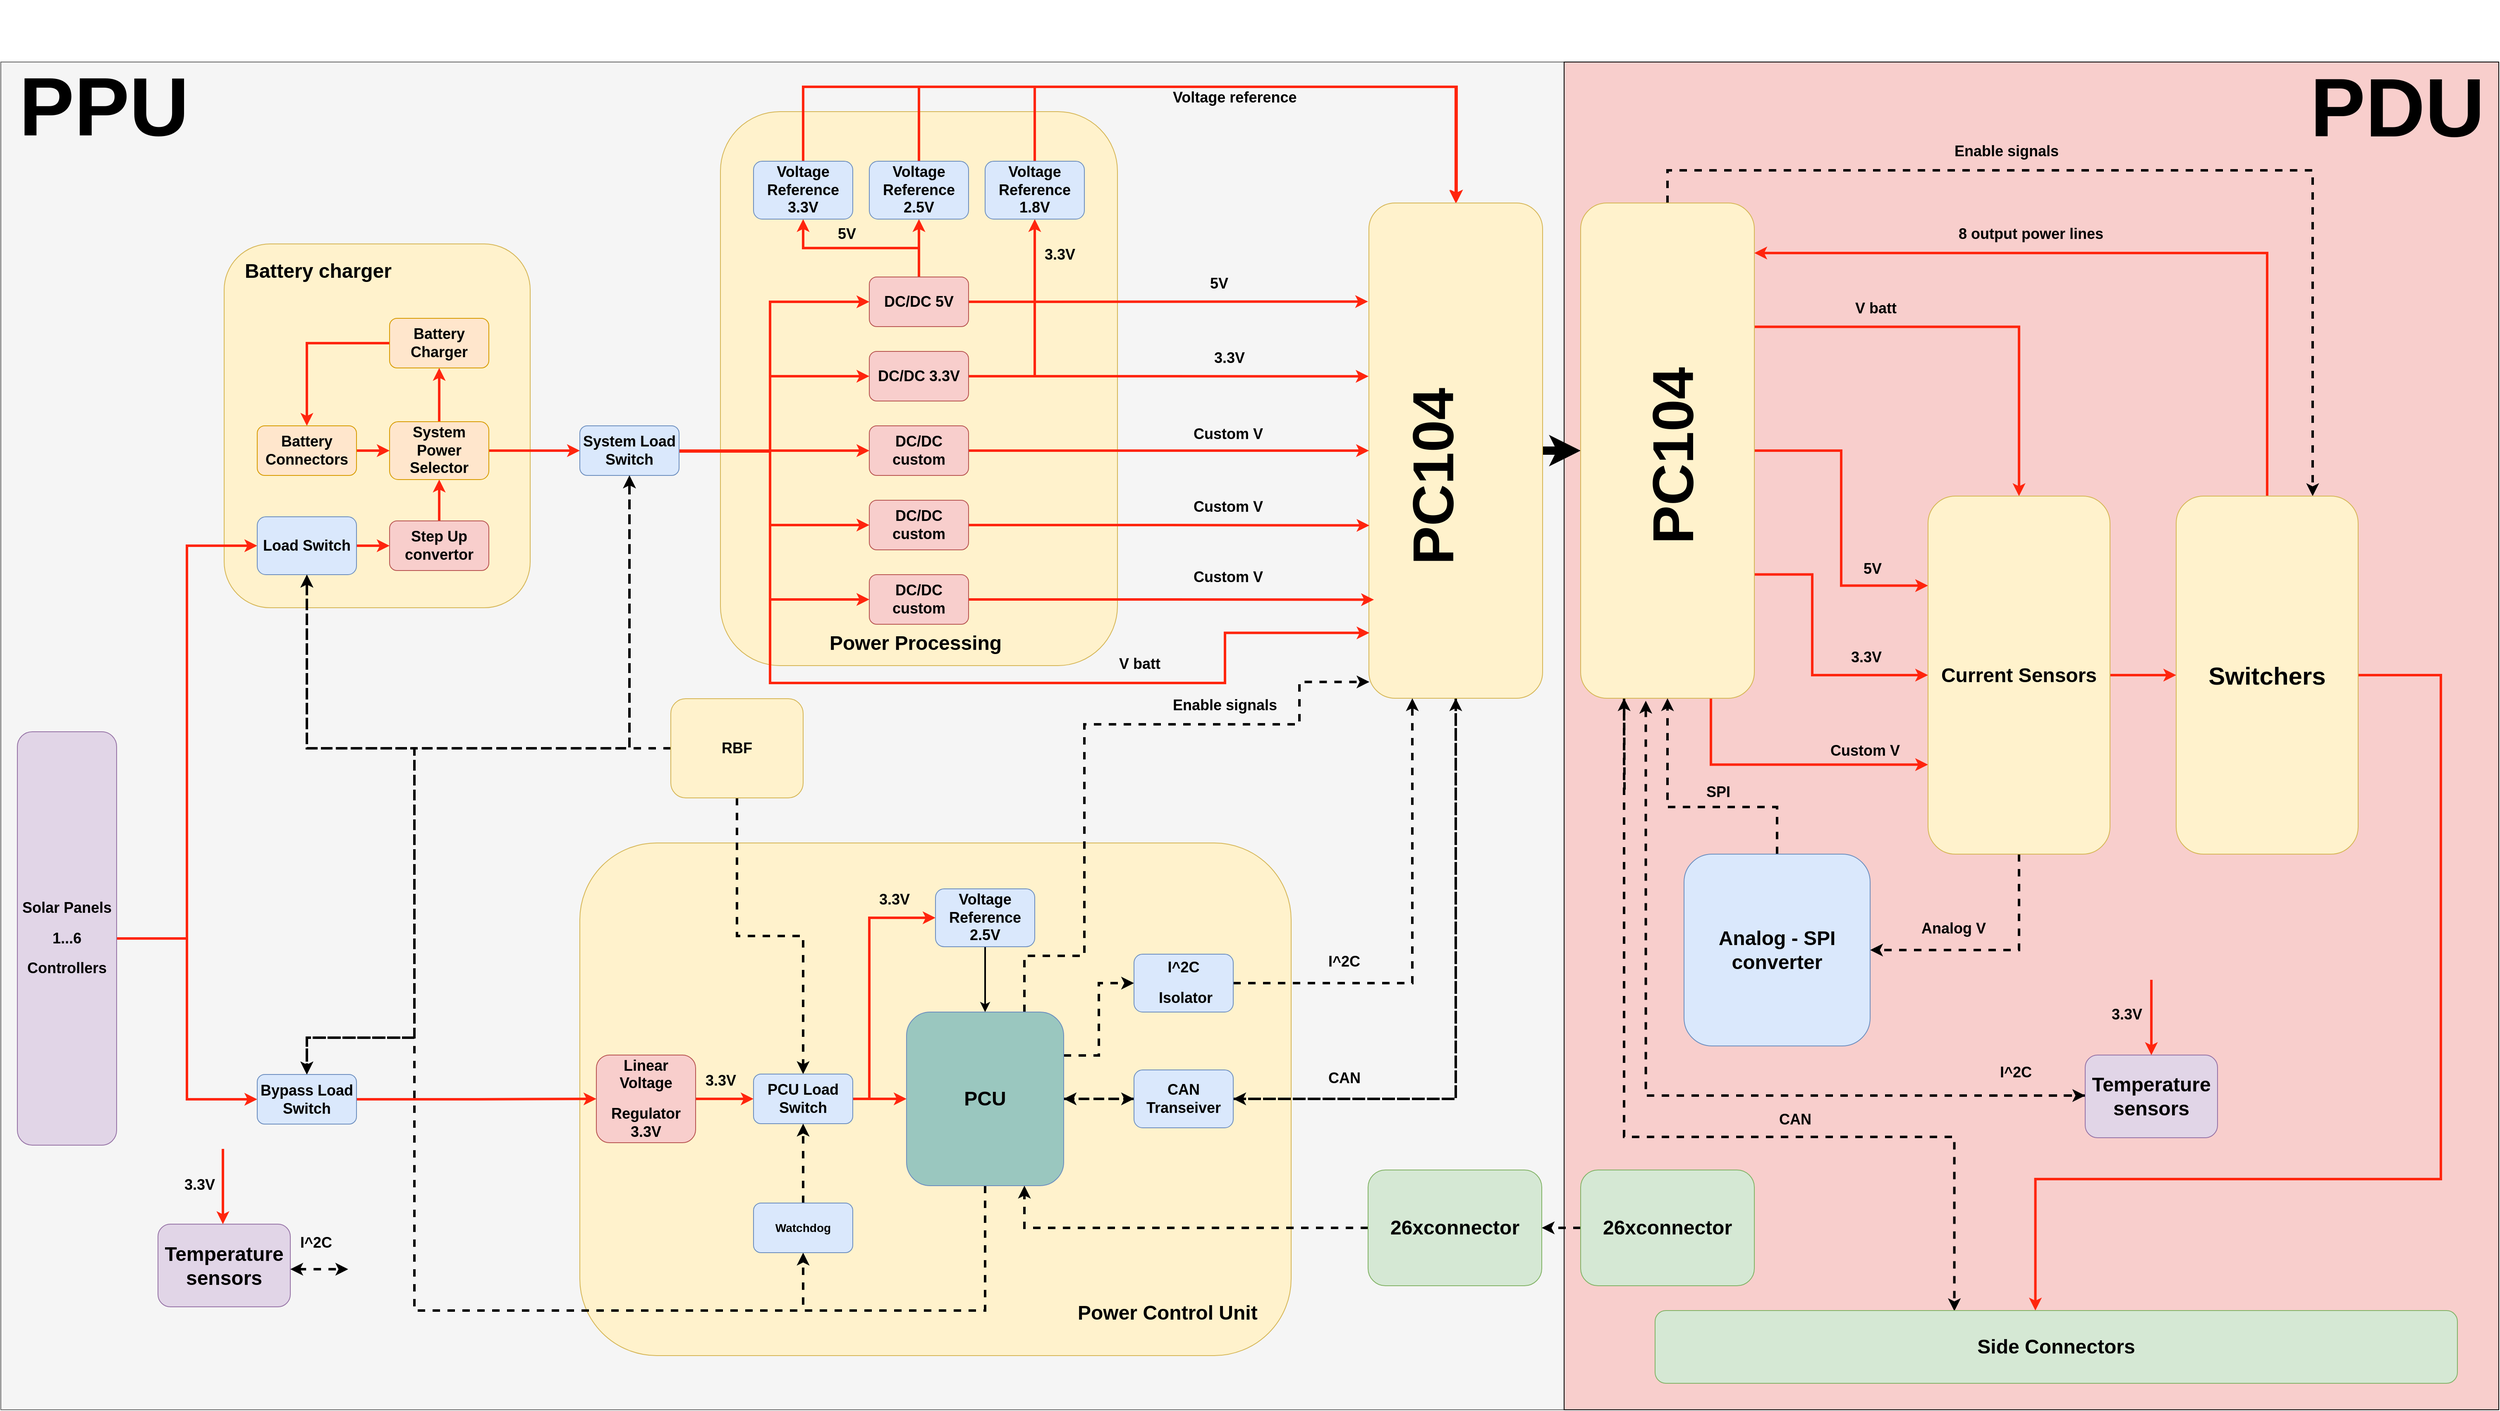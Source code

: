 <mxfile version="12.2.7" type="device" pages="1"><diagram id="giHXohWAdLUm914pXSXl" name="Page-1"><mxGraphModel dx="2622" dy="2706" grid="1" gridSize="10" guides="1" tooltips="1" connect="1" arrows="1" fold="1" page="1" pageScale="1" pageWidth="827" pageHeight="1169" math="0" shadow="0"><root><mxCell id="0"/><mxCell id="1" parent="0"/><mxCell id="_Jm-PfkKNoFrXeirZQfz-75" value="" style="rounded=0;whiteSpace=wrap;html=1;fillColor=#f5f5f5;strokeColor=#666666;fontColor=#333333;" vertex="1" parent="1"><mxGeometry y="-670" width="1890" height="1630" as="geometry"/></mxCell><mxCell id="_Jm-PfkKNoFrXeirZQfz-40" value="" style="rounded=1;whiteSpace=wrap;html=1;fillColor=#fff2cc;strokeColor=#d6b656;" vertex="1" parent="1"><mxGeometry x="700" y="274.5" width="860" height="620" as="geometry"/></mxCell><mxCell id="_Jm-PfkKNoFrXeirZQfz-77" value="" style="rounded=0;whiteSpace=wrap;html=1;fillColor=#F8CECC;" vertex="1" parent="1"><mxGeometry x="1890" y="-670" width="1130" height="1630" as="geometry"/></mxCell><mxCell id="_Jm-PfkKNoFrXeirZQfz-101" style="edgeStyle=orthogonalEdgeStyle;rounded=0;orthogonalLoop=1;jettySize=auto;html=1;exitX=1;exitY=0.5;exitDx=0;exitDy=0;entryX=0;entryY=0.5;entryDx=0;entryDy=0;strokeColor=#000000;strokeWidth=10;" edge="1" parent="1" source="_Jm-PfkKNoFrXeirZQfz-73" target="_Jm-PfkKNoFrXeirZQfz-82"><mxGeometry relative="1" as="geometry"/></mxCell><mxCell id="_Jm-PfkKNoFrXeirZQfz-163" style="edgeStyle=orthogonalEdgeStyle;rounded=0;orthogonalLoop=1;jettySize=auto;html=1;exitX=0.5;exitY=1;exitDx=0;exitDy=0;entryX=1;entryY=0.5;entryDx=0;entryDy=0;dashed=1;strokeColor=#000000;strokeWidth=3;" edge="1" parent="1" source="_Jm-PfkKNoFrXeirZQfz-73" target="_Jm-PfkKNoFrXeirZQfz-68"><mxGeometry relative="1" as="geometry"/></mxCell><mxCell id="_Jm-PfkKNoFrXeirZQfz-73" value="" style="rounded=1;whiteSpace=wrap;html=1;fillColor=#fff2cc;strokeColor=#d6b656;" vertex="1" parent="1"><mxGeometry x="1654" y="-499.5" width="210" height="599" as="geometry"/></mxCell><mxCell id="_Jm-PfkKNoFrXeirZQfz-18" value="" style="rounded=1;whiteSpace=wrap;html=1;fillColor=#fff2cc;strokeColor=#d6b656;" vertex="1" parent="1"><mxGeometry x="870" y="-610" width="480" height="670" as="geometry"/></mxCell><mxCell id="_Jm-PfkKNoFrXeirZQfz-2" value="" style="rounded=1;whiteSpace=wrap;html=1;fillColor=#fff2cc;strokeColor=#d6b656;" vertex="1" parent="1"><mxGeometry x="270" y="-450" width="370" height="440" as="geometry"/></mxCell><mxCell id="_Jm-PfkKNoFrXeirZQfz-14" style="edgeStyle=orthogonalEdgeStyle;rounded=0;orthogonalLoop=1;jettySize=auto;html=1;exitX=1;exitY=0.5;exitDx=0;exitDy=0;entryX=0;entryY=0.5;entryDx=0;entryDy=0;strokeColor=#FF250D;strokeWidth=3;" edge="1" parent="1" source="_Jm-PfkKNoFrXeirZQfz-1" target="_Jm-PfkKNoFrXeirZQfz-3"><mxGeometry relative="1" as="geometry"/></mxCell><mxCell id="_Jm-PfkKNoFrXeirZQfz-46" style="edgeStyle=orthogonalEdgeStyle;rounded=0;orthogonalLoop=1;jettySize=auto;html=1;exitX=1;exitY=0.5;exitDx=0;exitDy=0;entryX=0;entryY=0.5;entryDx=0;entryDy=0;strokeColor=#FF250D;strokeWidth=3;" edge="1" parent="1" source="_Jm-PfkKNoFrXeirZQfz-1" target="_Jm-PfkKNoFrXeirZQfz-45"><mxGeometry relative="1" as="geometry"/></mxCell><mxCell id="_Jm-PfkKNoFrXeirZQfz-1" value="&lt;div&gt;&lt;h2&gt;Solar Panels&lt;/h2&gt;&lt;/div&gt;&lt;div&gt;&lt;h2&gt;1...6&lt;/h2&gt;&lt;/div&gt;&lt;div&gt;&lt;h2&gt;Controllers&lt;/h2&gt;&lt;/div&gt;" style="rounded=1;whiteSpace=wrap;html=1;fillColor=#e1d5e7;strokeColor=#9673a6;" vertex="1" parent="1"><mxGeometry x="20" y="140" width="120" height="500" as="geometry"/></mxCell><mxCell id="_Jm-PfkKNoFrXeirZQfz-6" style="edgeStyle=orthogonalEdgeStyle;rounded=0;orthogonalLoop=1;jettySize=auto;html=1;exitX=1;exitY=0.5;exitDx=0;exitDy=0;entryX=0;entryY=0.5;entryDx=0;entryDy=0;strokeColor=#FF250D;strokeWidth=3;" edge="1" parent="1" source="_Jm-PfkKNoFrXeirZQfz-3" target="_Jm-PfkKNoFrXeirZQfz-4"><mxGeometry relative="1" as="geometry"/></mxCell><mxCell id="_Jm-PfkKNoFrXeirZQfz-3" value="&lt;h2&gt;Load Switch&lt;/h2&gt;" style="rounded=1;whiteSpace=wrap;html=1;fillColor=#dae8fc;strokeColor=#6c8ebf;" vertex="1" parent="1"><mxGeometry x="310" y="-120" width="120" height="70" as="geometry"/></mxCell><mxCell id="_Jm-PfkKNoFrXeirZQfz-7" style="edgeStyle=orthogonalEdgeStyle;rounded=0;orthogonalLoop=1;jettySize=auto;html=1;exitX=0.5;exitY=0;exitDx=0;exitDy=0;strokeWidth=3;strokeColor=#FF250D;" edge="1" parent="1" source="_Jm-PfkKNoFrXeirZQfz-4" target="_Jm-PfkKNoFrXeirZQfz-5"><mxGeometry relative="1" as="geometry"/></mxCell><mxCell id="_Jm-PfkKNoFrXeirZQfz-4" value="&lt;h2&gt;Step Up convertor&lt;/h2&gt;" style="rounded=1;whiteSpace=wrap;html=1;fillColor=#f8cecc;strokeColor=#b85450;" vertex="1" parent="1"><mxGeometry x="470" y="-115" width="120" height="60" as="geometry"/></mxCell><mxCell id="_Jm-PfkKNoFrXeirZQfz-11" style="edgeStyle=orthogonalEdgeStyle;rounded=0;orthogonalLoop=1;jettySize=auto;html=1;exitX=0.5;exitY=0;exitDx=0;exitDy=0;strokeColor=#FF250D;strokeWidth=3;" edge="1" parent="1" source="_Jm-PfkKNoFrXeirZQfz-5" target="_Jm-PfkKNoFrXeirZQfz-8"><mxGeometry relative="1" as="geometry"/></mxCell><mxCell id="_Jm-PfkKNoFrXeirZQfz-17" value="" style="edgeStyle=orthogonalEdgeStyle;rounded=0;orthogonalLoop=1;jettySize=auto;html=1;strokeColor=#FF250D;strokeWidth=3;" edge="1" parent="1" source="_Jm-PfkKNoFrXeirZQfz-5" target="_Jm-PfkKNoFrXeirZQfz-16"><mxGeometry relative="1" as="geometry"/></mxCell><mxCell id="_Jm-PfkKNoFrXeirZQfz-5" value="&lt;h2&gt;System Power Selector&lt;/h2&gt;" style="rounded=1;whiteSpace=wrap;html=1;fillColor=#ffe6cc;strokeColor=#d79b00;" vertex="1" parent="1"><mxGeometry x="470" y="-235" width="120" height="70" as="geometry"/></mxCell><mxCell id="_Jm-PfkKNoFrXeirZQfz-27" style="edgeStyle=orthogonalEdgeStyle;rounded=0;orthogonalLoop=1;jettySize=auto;html=1;exitX=1;exitY=0.5;exitDx=0;exitDy=0;entryX=0;entryY=0.5;entryDx=0;entryDy=0;strokeColor=#FF250D;strokeWidth=3;" edge="1" parent="1" source="_Jm-PfkKNoFrXeirZQfz-16" target="_Jm-PfkKNoFrXeirZQfz-19"><mxGeometry relative="1" as="geometry"><Array as="points"><mxPoint x="930" y="-200"/><mxPoint x="930" y="-380"/></Array></mxGeometry></mxCell><mxCell id="_Jm-PfkKNoFrXeirZQfz-28" style="edgeStyle=orthogonalEdgeStyle;rounded=0;orthogonalLoop=1;jettySize=auto;html=1;exitX=1;exitY=0.5;exitDx=0;exitDy=0;entryX=0;entryY=0.5;entryDx=0;entryDy=0;strokeColor=#FF250D;strokeWidth=3;" edge="1" parent="1" source="_Jm-PfkKNoFrXeirZQfz-16" target="_Jm-PfkKNoFrXeirZQfz-20"><mxGeometry relative="1" as="geometry"><Array as="points"><mxPoint x="930" y="-200"/><mxPoint x="930" y="-290"/></Array></mxGeometry></mxCell><mxCell id="_Jm-PfkKNoFrXeirZQfz-29" style="edgeStyle=orthogonalEdgeStyle;rounded=0;orthogonalLoop=1;jettySize=auto;html=1;exitX=1;exitY=0.5;exitDx=0;exitDy=0;entryX=0;entryY=0.5;entryDx=0;entryDy=0;strokeColor=#FF250D;strokeWidth=3;" edge="1" parent="1" source="_Jm-PfkKNoFrXeirZQfz-16" target="_Jm-PfkKNoFrXeirZQfz-21"><mxGeometry relative="1" as="geometry"/></mxCell><mxCell id="_Jm-PfkKNoFrXeirZQfz-30" style="edgeStyle=orthogonalEdgeStyle;rounded=0;orthogonalLoop=1;jettySize=auto;html=1;exitX=1;exitY=0.5;exitDx=0;exitDy=0;entryX=0;entryY=0.5;entryDx=0;entryDy=0;strokeColor=#FF250D;strokeWidth=3;" edge="1" parent="1" source="_Jm-PfkKNoFrXeirZQfz-16" target="_Jm-PfkKNoFrXeirZQfz-22"><mxGeometry relative="1" as="geometry"><Array as="points"><mxPoint x="930" y="-200"/><mxPoint x="930" y="-110"/></Array></mxGeometry></mxCell><mxCell id="_Jm-PfkKNoFrXeirZQfz-31" style="edgeStyle=orthogonalEdgeStyle;rounded=0;orthogonalLoop=1;jettySize=auto;html=1;exitX=1;exitY=0.5;exitDx=0;exitDy=0;entryX=0;entryY=0.5;entryDx=0;entryDy=0;strokeColor=#FF250D;strokeWidth=3;" edge="1" parent="1" source="_Jm-PfkKNoFrXeirZQfz-16" target="_Jm-PfkKNoFrXeirZQfz-23"><mxGeometry relative="1" as="geometry"><Array as="points"><mxPoint x="930" y="-200"/><mxPoint x="930" y="-20"/></Array></mxGeometry></mxCell><mxCell id="_Jm-PfkKNoFrXeirZQfz-146" style="edgeStyle=orthogonalEdgeStyle;rounded=0;orthogonalLoop=1;jettySize=auto;html=1;exitX=1;exitY=0.5;exitDx=0;exitDy=0;entryX=0.003;entryY=0.868;entryDx=0;entryDy=0;entryPerimeter=0;strokeColor=#FF250D;strokeWidth=3;" edge="1" parent="1" source="_Jm-PfkKNoFrXeirZQfz-16" target="_Jm-PfkKNoFrXeirZQfz-73"><mxGeometry relative="1" as="geometry"><Array as="points"><mxPoint x="930" y="-199"/><mxPoint x="930" y="81"/><mxPoint x="1480" y="81"/><mxPoint x="1480" y="21"/></Array></mxGeometry></mxCell><mxCell id="_Jm-PfkKNoFrXeirZQfz-16" value="&lt;h2&gt;System Load Switch&lt;/h2&gt;" style="rounded=1;whiteSpace=wrap;html=1;fillColor=#dae8fc;strokeColor=#6c8ebf;" vertex="1" parent="1"><mxGeometry x="700" y="-230" width="120" height="60" as="geometry"/></mxCell><mxCell id="_Jm-PfkKNoFrXeirZQfz-12" style="edgeStyle=orthogonalEdgeStyle;rounded=0;orthogonalLoop=1;jettySize=auto;html=1;exitX=0;exitY=0.5;exitDx=0;exitDy=0;entryX=0.5;entryY=0;entryDx=0;entryDy=0;strokeColor=#FF250D;strokeWidth=3;" edge="1" parent="1" source="_Jm-PfkKNoFrXeirZQfz-8" target="_Jm-PfkKNoFrXeirZQfz-9"><mxGeometry relative="1" as="geometry"/></mxCell><mxCell id="_Jm-PfkKNoFrXeirZQfz-8" value="&lt;h2&gt;Battery Charger&lt;/h2&gt;" style="rounded=1;whiteSpace=wrap;html=1;fillColor=#ffe6cc;strokeColor=#d79b00;" vertex="1" parent="1"><mxGeometry x="470" y="-360" width="120" height="60" as="geometry"/></mxCell><mxCell id="_Jm-PfkKNoFrXeirZQfz-10" style="edgeStyle=orthogonalEdgeStyle;rounded=0;orthogonalLoop=1;jettySize=auto;html=1;exitX=1;exitY=0.5;exitDx=0;exitDy=0;entryX=0;entryY=0.5;entryDx=0;entryDy=0;strokeColor=#FF250D;strokeWidth=3;" edge="1" parent="1" source="_Jm-PfkKNoFrXeirZQfz-9" target="_Jm-PfkKNoFrXeirZQfz-5"><mxGeometry relative="1" as="geometry"/></mxCell><mxCell id="_Jm-PfkKNoFrXeirZQfz-9" value="&lt;h2&gt;Battery Connectors&lt;/h2&gt;" style="rounded=1;whiteSpace=wrap;html=1;fillColor=#ffe6cc;strokeColor=#d79b00;" vertex="1" parent="1"><mxGeometry x="310" y="-230" width="120" height="60" as="geometry"/></mxCell><mxCell id="_Jm-PfkKNoFrXeirZQfz-13" value="&lt;h1&gt;Battery charger&lt;/h1&gt;" style="text;html=1;resizable=0;points=[];autosize=1;align=left;verticalAlign=top;spacingTop=-4;" vertex="1" parent="1"><mxGeometry x="293" y="-450" width="190" height="50" as="geometry"/></mxCell><mxCell id="_Jm-PfkKNoFrXeirZQfz-94" style="edgeStyle=orthogonalEdgeStyle;rounded=0;orthogonalLoop=1;jettySize=auto;html=1;exitX=1;exitY=0.5;exitDx=0;exitDy=0;entryX=-0.005;entryY=0.199;entryDx=0;entryDy=0;entryPerimeter=0;strokeColor=#FF250D;strokeWidth=3;curved=1;" edge="1" parent="1" source="_Jm-PfkKNoFrXeirZQfz-19" target="_Jm-PfkKNoFrXeirZQfz-73"><mxGeometry relative="1" as="geometry"/></mxCell><mxCell id="_Jm-PfkKNoFrXeirZQfz-97" style="edgeStyle=orthogonalEdgeStyle;rounded=0;orthogonalLoop=1;jettySize=auto;html=1;exitX=0.5;exitY=0;exitDx=0;exitDy=0;entryX=0.5;entryY=1;entryDx=0;entryDy=0;strokeColor=#FF250D;strokeWidth=3;" edge="1" parent="1" source="_Jm-PfkKNoFrXeirZQfz-19" target="_Jm-PfkKNoFrXeirZQfz-24"><mxGeometry relative="1" as="geometry"/></mxCell><mxCell id="_Jm-PfkKNoFrXeirZQfz-98" style="edgeStyle=orthogonalEdgeStyle;rounded=0;orthogonalLoop=1;jettySize=auto;html=1;exitX=0.5;exitY=0;exitDx=0;exitDy=0;entryX=0.5;entryY=1;entryDx=0;entryDy=0;strokeColor=#FF250D;strokeWidth=3;" edge="1" parent="1" source="_Jm-PfkKNoFrXeirZQfz-19" target="_Jm-PfkKNoFrXeirZQfz-25"><mxGeometry relative="1" as="geometry"/></mxCell><mxCell id="_Jm-PfkKNoFrXeirZQfz-19" value="&lt;h2&gt;DC/DC 5V&lt;/h2&gt;" style="rounded=1;whiteSpace=wrap;html=1;fillColor=#f8cecc;strokeColor=#b85450;" vertex="1" parent="1"><mxGeometry x="1050" y="-410" width="120" height="60" as="geometry"/></mxCell><mxCell id="_Jm-PfkKNoFrXeirZQfz-93" style="edgeStyle=orthogonalEdgeStyle;rounded=0;orthogonalLoop=1;jettySize=auto;html=1;exitX=1;exitY=0.5;exitDx=0;exitDy=0;entryX=-0.002;entryY=0.35;entryDx=0;entryDy=0;entryPerimeter=0;strokeColor=#FF250D;strokeWidth=3;" edge="1" parent="1" source="_Jm-PfkKNoFrXeirZQfz-20" target="_Jm-PfkKNoFrXeirZQfz-73"><mxGeometry relative="1" as="geometry"/></mxCell><mxCell id="_Jm-PfkKNoFrXeirZQfz-99" style="edgeStyle=orthogonalEdgeStyle;rounded=0;orthogonalLoop=1;jettySize=auto;html=1;exitX=1;exitY=0.5;exitDx=0;exitDy=0;entryX=0.5;entryY=1;entryDx=0;entryDy=0;strokeColor=#FF250D;strokeWidth=3;" edge="1" parent="1" source="_Jm-PfkKNoFrXeirZQfz-20" target="_Jm-PfkKNoFrXeirZQfz-26"><mxGeometry relative="1" as="geometry"/></mxCell><mxCell id="_Jm-PfkKNoFrXeirZQfz-20" value="&lt;h2&gt;DC/DC 3.3V&lt;/h2&gt;" style="rounded=1;whiteSpace=wrap;html=1;fillColor=#f8cecc;strokeColor=#b85450;" vertex="1" parent="1"><mxGeometry x="1050" y="-320" width="120" height="60" as="geometry"/></mxCell><mxCell id="_Jm-PfkKNoFrXeirZQfz-92" style="edgeStyle=orthogonalEdgeStyle;rounded=0;orthogonalLoop=1;jettySize=auto;html=1;exitX=1;exitY=0.5;exitDx=0;exitDy=0;entryX=0;entryY=0.5;entryDx=0;entryDy=0;strokeColor=#FF250D;strokeWidth=3;" edge="1" parent="1" source="_Jm-PfkKNoFrXeirZQfz-21" target="_Jm-PfkKNoFrXeirZQfz-73"><mxGeometry relative="1" as="geometry"/></mxCell><mxCell id="_Jm-PfkKNoFrXeirZQfz-21" value="&lt;h2&gt;DC/DC custom&lt;/h2&gt;" style="rounded=1;whiteSpace=wrap;html=1;fillColor=#f8cecc;strokeColor=#b85450;" vertex="1" parent="1"><mxGeometry x="1050" y="-230" width="120" height="60" as="geometry"/></mxCell><mxCell id="_Jm-PfkKNoFrXeirZQfz-95" style="edgeStyle=orthogonalEdgeStyle;rounded=0;orthogonalLoop=1;jettySize=auto;html=1;exitX=1;exitY=0.5;exitDx=0;exitDy=0;entryX=0.003;entryY=0.651;entryDx=0;entryDy=0;entryPerimeter=0;strokeColor=#FF250D;strokeWidth=3;" edge="1" parent="1" source="_Jm-PfkKNoFrXeirZQfz-22" target="_Jm-PfkKNoFrXeirZQfz-73"><mxGeometry relative="1" as="geometry"/></mxCell><mxCell id="_Jm-PfkKNoFrXeirZQfz-22" value="&lt;h2&gt;DC/DC custom&lt;/h2&gt;" style="rounded=1;whiteSpace=wrap;html=1;fillColor=#f8cecc;strokeColor=#b85450;" vertex="1" parent="1"><mxGeometry x="1050" y="-140" width="120" height="60" as="geometry"/></mxCell><mxCell id="_Jm-PfkKNoFrXeirZQfz-96" style="edgeStyle=orthogonalEdgeStyle;rounded=0;orthogonalLoop=1;jettySize=auto;html=1;exitX=1;exitY=0.5;exitDx=0;exitDy=0;entryX=0.029;entryY=0.801;entryDx=0;entryDy=0;entryPerimeter=0;strokeColor=#FF250D;strokeWidth=3;" edge="1" parent="1" source="_Jm-PfkKNoFrXeirZQfz-23" target="_Jm-PfkKNoFrXeirZQfz-73"><mxGeometry relative="1" as="geometry"/></mxCell><mxCell id="_Jm-PfkKNoFrXeirZQfz-23" value="&lt;h2&gt;DC/DC custom&lt;/h2&gt;" style="rounded=1;whiteSpace=wrap;html=1;fillColor=#f8cecc;strokeColor=#b85450;" vertex="1" parent="1"><mxGeometry x="1050" y="-50" width="120" height="60" as="geometry"/></mxCell><mxCell id="_Jm-PfkKNoFrXeirZQfz-117" style="edgeStyle=orthogonalEdgeStyle;rounded=0;orthogonalLoop=1;jettySize=auto;html=1;exitX=0.5;exitY=0;exitDx=0;exitDy=0;strokeColor=#FF250D;strokeWidth=3;" edge="1" parent="1" source="_Jm-PfkKNoFrXeirZQfz-24" target="_Jm-PfkKNoFrXeirZQfz-73"><mxGeometry relative="1" as="geometry"><Array as="points"><mxPoint x="970" y="-640"/><mxPoint x="1759" y="-640"/></Array></mxGeometry></mxCell><mxCell id="_Jm-PfkKNoFrXeirZQfz-24" value="&lt;h2&gt;Voltage Reference 3.3V&lt;/h2&gt;" style="rounded=1;whiteSpace=wrap;html=1;fillColor=#dae8fc;strokeColor=#6c8ebf;" vertex="1" parent="1"><mxGeometry x="910" y="-550" width="120" height="70" as="geometry"/></mxCell><mxCell id="_Jm-PfkKNoFrXeirZQfz-120" style="edgeStyle=orthogonalEdgeStyle;rounded=0;orthogonalLoop=1;jettySize=auto;html=1;exitX=0.5;exitY=0;exitDx=0;exitDy=0;entryX=0.5;entryY=0;entryDx=0;entryDy=0;strokeColor=#FF250D;strokeWidth=3;" edge="1" parent="1" source="_Jm-PfkKNoFrXeirZQfz-25" target="_Jm-PfkKNoFrXeirZQfz-73"><mxGeometry relative="1" as="geometry"><Array as="points"><mxPoint x="1110" y="-640"/><mxPoint x="1759" y="-640"/></Array></mxGeometry></mxCell><mxCell id="_Jm-PfkKNoFrXeirZQfz-25" value="&lt;h2&gt;Voltage Reference 2.5V&lt;/h2&gt;" style="rounded=1;whiteSpace=wrap;html=1;fillColor=#dae8fc;strokeColor=#6c8ebf;" vertex="1" parent="1"><mxGeometry x="1050" y="-550" width="120" height="70" as="geometry"/></mxCell><mxCell id="_Jm-PfkKNoFrXeirZQfz-121" style="edgeStyle=orthogonalEdgeStyle;rounded=0;orthogonalLoop=1;jettySize=auto;html=1;exitX=0.5;exitY=0;exitDx=0;exitDy=0;strokeColor=#FF250D;strokeWidth=3;" edge="1" parent="1" source="_Jm-PfkKNoFrXeirZQfz-26"><mxGeometry relative="1" as="geometry"><mxPoint x="1760" y="-500" as="targetPoint"/><Array as="points"><mxPoint x="1250" y="-640"/><mxPoint x="1760" y="-640"/></Array></mxGeometry></mxCell><mxCell id="_Jm-PfkKNoFrXeirZQfz-26" value="&lt;h2&gt;Voltage Reference 1.8V&lt;/h2&gt;" style="rounded=1;whiteSpace=wrap;html=1;fillColor=#dae8fc;strokeColor=#6c8ebf;" vertex="1" parent="1"><mxGeometry x="1190" y="-550" width="120" height="70" as="geometry"/></mxCell><mxCell id="_Jm-PfkKNoFrXeirZQfz-38" style="edgeStyle=orthogonalEdgeStyle;rounded=0;orthogonalLoop=1;jettySize=auto;html=1;exitX=0;exitY=0.5;exitDx=0;exitDy=0;entryX=0.5;entryY=1;entryDx=0;entryDy=0;strokeColor=#000000;strokeWidth=3;dashed=1;" edge="1" parent="1" source="_Jm-PfkKNoFrXeirZQfz-37" target="_Jm-PfkKNoFrXeirZQfz-3"><mxGeometry relative="1" as="geometry"/></mxCell><mxCell id="_Jm-PfkKNoFrXeirZQfz-39" style="edgeStyle=orthogonalEdgeStyle;rounded=0;orthogonalLoop=1;jettySize=auto;html=1;entryX=0.5;entryY=1;entryDx=0;entryDy=0;dashed=1;strokeColor=#000000;strokeWidth=3;exitX=0;exitY=0.5;exitDx=0;exitDy=0;" edge="1" parent="1" source="_Jm-PfkKNoFrXeirZQfz-37" target="_Jm-PfkKNoFrXeirZQfz-16"><mxGeometry relative="1" as="geometry"><mxPoint x="890" y="100" as="sourcePoint"/><Array as="points"><mxPoint x="760" y="160"/></Array></mxGeometry></mxCell><mxCell id="_Jm-PfkKNoFrXeirZQfz-48" style="edgeStyle=orthogonalEdgeStyle;rounded=0;orthogonalLoop=1;jettySize=auto;html=1;exitX=0.5;exitY=1;exitDx=0;exitDy=0;entryX=0.5;entryY=0;entryDx=0;entryDy=0;strokeColor=#000000;strokeWidth=3;dashed=1;" edge="1" parent="1" source="_Jm-PfkKNoFrXeirZQfz-37" target="_Jm-PfkKNoFrXeirZQfz-43"><mxGeometry relative="1" as="geometry"/></mxCell><mxCell id="_Jm-PfkKNoFrXeirZQfz-49" style="edgeStyle=orthogonalEdgeStyle;rounded=0;orthogonalLoop=1;jettySize=auto;html=1;exitX=0;exitY=0.5;exitDx=0;exitDy=0;entryX=0.5;entryY=0;entryDx=0;entryDy=0;dashed=1;strokeColor=#000000;strokeWidth=3;" edge="1" parent="1" source="_Jm-PfkKNoFrXeirZQfz-37" target="_Jm-PfkKNoFrXeirZQfz-45"><mxGeometry relative="1" as="geometry"><Array as="points"><mxPoint x="500" y="160"/><mxPoint x="500" y="510"/><mxPoint x="370" y="510"/></Array></mxGeometry></mxCell><mxCell id="_Jm-PfkKNoFrXeirZQfz-37" value="&lt;h2&gt;RBF&lt;/h2&gt;" style="rounded=1;whiteSpace=wrap;html=1;fillColor=#fff2cc;strokeColor=#d6b656;" vertex="1" parent="1"><mxGeometry x="810" y="100" width="160" height="120" as="geometry"/></mxCell><mxCell id="_Jm-PfkKNoFrXeirZQfz-41" value="&lt;h1&gt;Power Processing&lt;/h1&gt;" style="text;html=1;resizable=0;points=[];autosize=1;align=left;verticalAlign=top;spacingTop=-4;" vertex="1" parent="1"><mxGeometry x="1000" width="220" height="50" as="geometry"/></mxCell><mxCell id="_Jm-PfkKNoFrXeirZQfz-44" value="" style="edgeStyle=orthogonalEdgeStyle;rounded=0;orthogonalLoop=1;jettySize=auto;html=1;strokeColor=#FF250D;strokeWidth=3;" edge="1" parent="1" source="_Jm-PfkKNoFrXeirZQfz-42" target="_Jm-PfkKNoFrXeirZQfz-43"><mxGeometry relative="1" as="geometry"/></mxCell><mxCell id="_Jm-PfkKNoFrXeirZQfz-42" value="&lt;div&gt;&lt;h2&gt;Linear Voltage&lt;/h2&gt;&lt;/div&gt;&lt;div&gt;&lt;h2&gt;Regulator 3.3V&lt;/h2&gt;&lt;/div&gt;" style="rounded=1;whiteSpace=wrap;html=1;fillColor=#f8cecc;strokeColor=#b85450;" vertex="1" parent="1"><mxGeometry x="720" y="531" width="120" height="106" as="geometry"/></mxCell><mxCell id="_Jm-PfkKNoFrXeirZQfz-51" style="edgeStyle=orthogonalEdgeStyle;rounded=0;orthogonalLoop=1;jettySize=auto;html=1;exitX=1;exitY=0.5;exitDx=0;exitDy=0;entryX=0;entryY=0.5;entryDx=0;entryDy=0;strokeColor=#FF250D;strokeWidth=3;" edge="1" parent="1" source="_Jm-PfkKNoFrXeirZQfz-43" target="_Jm-PfkKNoFrXeirZQfz-50"><mxGeometry relative="1" as="geometry"><Array as="points"><mxPoint x="1061" y="584"/></Array></mxGeometry></mxCell><mxCell id="_Jm-PfkKNoFrXeirZQfz-53" style="edgeStyle=orthogonalEdgeStyle;rounded=0;orthogonalLoop=1;jettySize=auto;html=1;exitX=1;exitY=0.5;exitDx=0;exitDy=0;entryX=0;entryY=0.5;entryDx=0;entryDy=0;strokeColor=#FF250D;strokeWidth=3;" edge="1" parent="1" source="_Jm-PfkKNoFrXeirZQfz-43" target="_Jm-PfkKNoFrXeirZQfz-52"><mxGeometry relative="1" as="geometry"><Array as="points"><mxPoint x="1027" y="584"/><mxPoint x="1050" y="584"/><mxPoint x="1050" y="365"/></Array></mxGeometry></mxCell><mxCell id="_Jm-PfkKNoFrXeirZQfz-43" value="&lt;h2&gt;PCU Load Switch&lt;/h2&gt;" style="rounded=1;whiteSpace=wrap;html=1;fillColor=#dae8fc;strokeColor=#6c8ebf;" vertex="1" parent="1"><mxGeometry x="910" y="554" width="120" height="60" as="geometry"/></mxCell><mxCell id="_Jm-PfkKNoFrXeirZQfz-47" style="edgeStyle=orthogonalEdgeStyle;rounded=0;orthogonalLoop=1;jettySize=auto;html=1;exitX=1;exitY=0.5;exitDx=0;exitDy=0;entryX=0;entryY=0.5;entryDx=0;entryDy=0;strokeColor=#FF250D;strokeWidth=3;" edge="1" parent="1" source="_Jm-PfkKNoFrXeirZQfz-45" target="_Jm-PfkKNoFrXeirZQfz-42"><mxGeometry relative="1" as="geometry"/></mxCell><mxCell id="_Jm-PfkKNoFrXeirZQfz-45" value="&lt;h2&gt;Bypass Load Switch&lt;/h2&gt;" style="rounded=1;whiteSpace=wrap;html=1;fillColor=#dae8fc;strokeColor=#6c8ebf;" vertex="1" parent="1"><mxGeometry x="310" y="554.5" width="120" height="60" as="geometry"/></mxCell><mxCell id="_Jm-PfkKNoFrXeirZQfz-57" style="edgeStyle=orthogonalEdgeStyle;rounded=0;orthogonalLoop=1;jettySize=auto;html=1;exitX=0.5;exitY=1;exitDx=0;exitDy=0;entryX=0.5;entryY=0;entryDx=0;entryDy=0;strokeColor=#000000;strokeWidth=3;dashed=1;" edge="1" parent="1" source="_Jm-PfkKNoFrXeirZQfz-50" target="_Jm-PfkKNoFrXeirZQfz-45"><mxGeometry relative="1" as="geometry"><Array as="points"><mxPoint x="1190" y="840"/><mxPoint x="500" y="840"/><mxPoint x="500" y="510"/><mxPoint x="370" y="510"/></Array></mxGeometry></mxCell><mxCell id="_Jm-PfkKNoFrXeirZQfz-59" style="edgeStyle=orthogonalEdgeStyle;rounded=0;orthogonalLoop=1;jettySize=auto;html=1;exitX=0.5;exitY=1;exitDx=0;exitDy=0;entryX=0.5;entryY=1;entryDx=0;entryDy=0;dashed=1;strokeColor=#000000;strokeWidth=3;" edge="1" parent="1" source="_Jm-PfkKNoFrXeirZQfz-50" target="_Jm-PfkKNoFrXeirZQfz-3"><mxGeometry relative="1" as="geometry"><Array as="points"><mxPoint x="1190" y="840"/><mxPoint x="500" y="840"/><mxPoint x="500" y="160"/><mxPoint x="370" y="160"/></Array></mxGeometry></mxCell><mxCell id="_Jm-PfkKNoFrXeirZQfz-60" style="edgeStyle=orthogonalEdgeStyle;rounded=0;orthogonalLoop=1;jettySize=auto;html=1;exitX=0.5;exitY=1;exitDx=0;exitDy=0;dashed=1;strokeColor=#000000;strokeWidth=3;" edge="1" parent="1" source="_Jm-PfkKNoFrXeirZQfz-50" target="_Jm-PfkKNoFrXeirZQfz-16"><mxGeometry relative="1" as="geometry"><Array as="points"><mxPoint x="1190" y="840"/><mxPoint x="500" y="840"/><mxPoint x="500" y="160"/><mxPoint x="760" y="160"/></Array></mxGeometry></mxCell><mxCell id="_Jm-PfkKNoFrXeirZQfz-61" style="edgeStyle=orthogonalEdgeStyle;rounded=0;orthogonalLoop=1;jettySize=auto;html=1;exitX=0.5;exitY=1;exitDx=0;exitDy=0;entryX=0.5;entryY=1;entryDx=0;entryDy=0;dashed=1;strokeColor=#000000;strokeWidth=3;" edge="1" parent="1" source="_Jm-PfkKNoFrXeirZQfz-50" target="_Jm-PfkKNoFrXeirZQfz-55"><mxGeometry relative="1" as="geometry"><Array as="points"><mxPoint x="1190" y="840"/><mxPoint x="970" y="840"/></Array></mxGeometry></mxCell><mxCell id="_Jm-PfkKNoFrXeirZQfz-70" style="edgeStyle=orthogonalEdgeStyle;rounded=0;orthogonalLoop=1;jettySize=auto;html=1;exitX=1;exitY=0.5;exitDx=0;exitDy=0;entryX=0;entryY=0.5;entryDx=0;entryDy=0;dashed=1;strokeColor=#000000;strokeWidth=3;" edge="1" parent="1" source="_Jm-PfkKNoFrXeirZQfz-50" target="_Jm-PfkKNoFrXeirZQfz-68"><mxGeometry relative="1" as="geometry"/></mxCell><mxCell id="_Jm-PfkKNoFrXeirZQfz-71" style="edgeStyle=orthogonalEdgeStyle;rounded=0;orthogonalLoop=1;jettySize=auto;html=1;exitX=1;exitY=0.25;exitDx=0;exitDy=0;entryX=0;entryY=0.5;entryDx=0;entryDy=0;dashed=1;strokeColor=#000000;strokeWidth=3;" edge="1" parent="1" source="_Jm-PfkKNoFrXeirZQfz-50" target="_Jm-PfkKNoFrXeirZQfz-69"><mxGeometry relative="1" as="geometry"/></mxCell><mxCell id="_Jm-PfkKNoFrXeirZQfz-133" style="edgeStyle=orthogonalEdgeStyle;rounded=0;orthogonalLoop=1;jettySize=auto;html=1;exitX=0.75;exitY=0;exitDx=0;exitDy=0;entryX=0.003;entryY=0.967;entryDx=0;entryDy=0;entryPerimeter=0;dashed=1;strokeColor=#000000;strokeWidth=3;" edge="1" parent="1" source="_Jm-PfkKNoFrXeirZQfz-50" target="_Jm-PfkKNoFrXeirZQfz-73"><mxGeometry relative="1" as="geometry"><Array as="points"><mxPoint x="1238" y="411"/><mxPoint x="1310" y="411"/><mxPoint x="1310" y="131"/><mxPoint x="1570" y="131"/><mxPoint x="1570" y="79"/></Array></mxGeometry></mxCell><mxCell id="_Jm-PfkKNoFrXeirZQfz-50" value="&lt;h1&gt;PCU&lt;/h1&gt;" style="rounded=1;whiteSpace=wrap;html=1;fillColor=#9AC7BF;strokeColor=#6c8ebf;" vertex="1" parent="1"><mxGeometry x="1095" y="479" width="190" height="210" as="geometry"/></mxCell><mxCell id="_Jm-PfkKNoFrXeirZQfz-54" style="edgeStyle=orthogonalEdgeStyle;rounded=0;orthogonalLoop=1;jettySize=auto;html=1;exitX=0.5;exitY=1;exitDx=0;exitDy=0;entryX=0.5;entryY=0;entryDx=0;entryDy=0;strokeColor=#000000;strokeWidth=2;" edge="1" parent="1" source="_Jm-PfkKNoFrXeirZQfz-52" target="_Jm-PfkKNoFrXeirZQfz-50"><mxGeometry relative="1" as="geometry"/></mxCell><mxCell id="_Jm-PfkKNoFrXeirZQfz-52" value="&lt;h2&gt;Voltage Reference 2.5V&lt;br&gt;&lt;/h2&gt;" style="rounded=1;whiteSpace=wrap;html=1;fillColor=#dae8fc;strokeColor=#6c8ebf;" vertex="1" parent="1"><mxGeometry x="1130" y="330" width="120" height="70" as="geometry"/></mxCell><mxCell id="_Jm-PfkKNoFrXeirZQfz-65" style="edgeStyle=orthogonalEdgeStyle;rounded=0;orthogonalLoop=1;jettySize=auto;html=1;exitX=0.5;exitY=0;exitDx=0;exitDy=0;entryX=0.5;entryY=1;entryDx=0;entryDy=0;dashed=1;strokeColor=#000000;strokeWidth=3;" edge="1" parent="1" source="_Jm-PfkKNoFrXeirZQfz-55" target="_Jm-PfkKNoFrXeirZQfz-43"><mxGeometry relative="1" as="geometry"/></mxCell><mxCell id="_Jm-PfkKNoFrXeirZQfz-55" value="&lt;h3&gt;Watchdog&lt;/h3&gt;" style="rounded=1;whiteSpace=wrap;html=1;fillColor=#dae8fc;strokeColor=#6c8ebf;" vertex="1" parent="1"><mxGeometry x="910" y="710" width="120" height="60" as="geometry"/></mxCell><mxCell id="_Jm-PfkKNoFrXeirZQfz-56" value="&lt;h1&gt;Power Control Unit&lt;/h1&gt;" style="text;html=1;resizable=0;points=[];autosize=1;align=left;verticalAlign=top;spacingTop=-4;" vertex="1" parent="1"><mxGeometry x="1300" y="810" width="230" height="50" as="geometry"/></mxCell><mxCell id="_Jm-PfkKNoFrXeirZQfz-123" style="edgeStyle=orthogonalEdgeStyle;rounded=0;orthogonalLoop=1;jettySize=auto;html=1;exitX=1;exitY=0.5;exitDx=0;exitDy=0;dashed=1;strokeColor=#000000;strokeWidth=3;" edge="1" parent="1" source="_Jm-PfkKNoFrXeirZQfz-68" target="_Jm-PfkKNoFrXeirZQfz-73"><mxGeometry relative="1" as="geometry"/></mxCell><mxCell id="_Jm-PfkKNoFrXeirZQfz-162" style="edgeStyle=orthogonalEdgeStyle;rounded=0;orthogonalLoop=1;jettySize=auto;html=1;exitX=0;exitY=0.5;exitDx=0;exitDy=0;entryX=1;entryY=0.5;entryDx=0;entryDy=0;dashed=1;strokeColor=#000000;strokeWidth=3;" edge="1" parent="1" source="_Jm-PfkKNoFrXeirZQfz-68" target="_Jm-PfkKNoFrXeirZQfz-50"><mxGeometry relative="1" as="geometry"/></mxCell><mxCell id="_Jm-PfkKNoFrXeirZQfz-68" value="&lt;h2&gt;CAN Transeiver&lt;/h2&gt;" style="rounded=1;whiteSpace=wrap;html=1;fillColor=#dae8fc;strokeColor=#6c8ebf;" vertex="1" parent="1"><mxGeometry x="1370" y="549" width="120" height="70" as="geometry"/></mxCell><mxCell id="_Jm-PfkKNoFrXeirZQfz-122" style="edgeStyle=orthogonalEdgeStyle;rounded=0;orthogonalLoop=1;jettySize=auto;html=1;exitX=1;exitY=0.5;exitDx=0;exitDy=0;entryX=0.25;entryY=1;entryDx=0;entryDy=0;strokeColor=#000000;strokeWidth=3;dashed=1;" edge="1" parent="1" source="_Jm-PfkKNoFrXeirZQfz-69" target="_Jm-PfkKNoFrXeirZQfz-73"><mxGeometry relative="1" as="geometry"/></mxCell><mxCell id="_Jm-PfkKNoFrXeirZQfz-69" value="&lt;h2&gt;I^2C&lt;/h2&gt;&lt;h2&gt;&amp;nbsp;Isolator&lt;/h2&gt;" style="rounded=1;whiteSpace=wrap;html=1;fillColor=#dae8fc;strokeColor=#6c8ebf;" vertex="1" parent="1"><mxGeometry x="1370" y="409" width="120" height="70" as="geometry"/></mxCell><mxCell id="_Jm-PfkKNoFrXeirZQfz-138" style="edgeStyle=orthogonalEdgeStyle;rounded=0;orthogonalLoop=1;jettySize=auto;html=1;exitX=1;exitY=0.5;exitDx=0;exitDy=0;entryX=0;entryY=0.25;entryDx=0;entryDy=0;strokeColor=#FF250D;strokeWidth=3;" edge="1" parent="1" source="_Jm-PfkKNoFrXeirZQfz-82" target="_Jm-PfkKNoFrXeirZQfz-135"><mxGeometry relative="1" as="geometry"/></mxCell><mxCell id="_Jm-PfkKNoFrXeirZQfz-139" style="edgeStyle=orthogonalEdgeStyle;rounded=0;orthogonalLoop=1;jettySize=auto;html=1;exitX=1;exitY=0.75;exitDx=0;exitDy=0;entryX=0;entryY=0.5;entryDx=0;entryDy=0;strokeColor=#FF250D;strokeWidth=3;" edge="1" parent="1" source="_Jm-PfkKNoFrXeirZQfz-82" target="_Jm-PfkKNoFrXeirZQfz-135"><mxGeometry relative="1" as="geometry"><Array as="points"><mxPoint x="2190" y="-50"/><mxPoint x="2190" y="71"/></Array></mxGeometry></mxCell><mxCell id="_Jm-PfkKNoFrXeirZQfz-140" style="edgeStyle=orthogonalEdgeStyle;rounded=0;orthogonalLoop=1;jettySize=auto;html=1;exitX=1;exitY=0.25;exitDx=0;exitDy=0;entryX=0.5;entryY=0;entryDx=0;entryDy=0;strokeColor=#FF250D;strokeWidth=3;" edge="1" parent="1" source="_Jm-PfkKNoFrXeirZQfz-82" target="_Jm-PfkKNoFrXeirZQfz-135"><mxGeometry relative="1" as="geometry"/></mxCell><mxCell id="_Jm-PfkKNoFrXeirZQfz-144" style="edgeStyle=orthogonalEdgeStyle;rounded=0;orthogonalLoop=1;jettySize=auto;html=1;exitX=0.75;exitY=1;exitDx=0;exitDy=0;entryX=0;entryY=0.75;entryDx=0;entryDy=0;strokeColor=#FF250D;strokeWidth=3;" edge="1" parent="1" source="_Jm-PfkKNoFrXeirZQfz-82" target="_Jm-PfkKNoFrXeirZQfz-135"><mxGeometry relative="1" as="geometry"/></mxCell><mxCell id="_Jm-PfkKNoFrXeirZQfz-155" style="edgeStyle=orthogonalEdgeStyle;rounded=0;orthogonalLoop=1;jettySize=auto;html=1;exitX=0.5;exitY=0;exitDx=0;exitDy=0;entryX=0.75;entryY=0;entryDx=0;entryDy=0;strokeColor=#000000;strokeWidth=3;dashed=1;" edge="1" parent="1" source="_Jm-PfkKNoFrXeirZQfz-82" target="_Jm-PfkKNoFrXeirZQfz-132"><mxGeometry relative="1" as="geometry"><Array as="points"><mxPoint x="2015" y="-539"/><mxPoint x="2795" y="-539"/></Array></mxGeometry></mxCell><mxCell id="_Jm-PfkKNoFrXeirZQfz-160" style="edgeStyle=orthogonalEdgeStyle;rounded=0;orthogonalLoop=1;jettySize=auto;html=1;exitX=0.25;exitY=1;exitDx=0;exitDy=0;entryX=0.373;entryY=0.008;entryDx=0;entryDy=0;entryPerimeter=0;strokeColor=#000000;strokeWidth=3;dashed=1;" edge="1" parent="1" source="_Jm-PfkKNoFrXeirZQfz-82" target="_Jm-PfkKNoFrXeirZQfz-157"><mxGeometry relative="1" as="geometry"><Array as="points"><mxPoint x="1963" y="630"/><mxPoint x="2362" y="630"/></Array></mxGeometry></mxCell><mxCell id="_Jm-PfkKNoFrXeirZQfz-82" value="" style="rounded=1;whiteSpace=wrap;html=1;fillColor=#fff2cc;strokeColor=#d6b656;" vertex="1" parent="1"><mxGeometry x="1910" y="-499.5" width="210" height="599" as="geometry"/></mxCell><mxCell id="_Jm-PfkKNoFrXeirZQfz-74" value="&lt;h1 style=&quot;font-size: 100px&quot;&gt;&lt;font style=&quot;font-size: 100px&quot;&gt;PDU&lt;/font&gt;&lt;/h1&gt;" style="text;html=1;resizable=0;points=[];autosize=1;align=left;verticalAlign=top;spacingTop=-4;" vertex="1" parent="1"><mxGeometry x="2790" y="-745" width="230" height="150" as="geometry"/></mxCell><mxCell id="_Jm-PfkKNoFrXeirZQfz-79" value="&lt;h1&gt;&lt;font style=&quot;font-size: 100px&quot;&gt;PPU&lt;/font&gt;&lt;/h1&gt;" style="text;html=1;resizable=0;points=[];autosize=1;align=left;verticalAlign=top;spacingTop=-4;" vertex="1" parent="1"><mxGeometry x="20" y="-695" width="220" height="80" as="geometry"/></mxCell><mxCell id="_Jm-PfkKNoFrXeirZQfz-80" value="&lt;h1 style=&quot;font-size: 70px&quot;&gt;PC104&lt;/h1&gt;" style="text;html=1;resizable=0;points=[];autosize=1;align=left;verticalAlign=top;spacingTop=-4;rotation=-90;" vertex="1" parent="1"><mxGeometry x="1580" y="-230" width="230" height="110" as="geometry"/></mxCell><mxCell id="_Jm-PfkKNoFrXeirZQfz-84" value="&lt;h1 style=&quot;font-size: 70px&quot;&gt;PC104&lt;/h1&gt;" style="text;html=1;resizable=0;points=[];autosize=1;align=left;verticalAlign=top;spacingTop=-4;rotation=-90;" vertex="1" parent="1"><mxGeometry x="1870" y="-255" width="230" height="110" as="geometry"/></mxCell><mxCell id="_Jm-PfkKNoFrXeirZQfz-102" value="&lt;h2&gt;3.3V&lt;/h2&gt;" style="text;html=1;resizable=0;points=[];autosize=1;align=left;verticalAlign=top;spacingTop=-4;" vertex="1" parent="1"><mxGeometry x="850" y="534" width="50" height="50" as="geometry"/></mxCell><mxCell id="_Jm-PfkKNoFrXeirZQfz-103" value="&lt;h2&gt;3.3V&lt;/h2&gt;" style="text;html=1;resizable=0;points=[];autosize=1;align=left;verticalAlign=top;spacingTop=-4;" vertex="1" parent="1"><mxGeometry x="1465" y="-340" width="50" height="50" as="geometry"/></mxCell><mxCell id="_Jm-PfkKNoFrXeirZQfz-104" value="&lt;h2&gt;3.3V&lt;/h2&gt;" style="text;html=1;resizable=0;points=[];autosize=1;align=left;verticalAlign=top;spacingTop=-4;" vertex="1" parent="1"><mxGeometry x="1060" y="315" width="50" height="50" as="geometry"/></mxCell><mxCell id="_Jm-PfkKNoFrXeirZQfz-105" value="&lt;h2&gt;5V&lt;/h2&gt;" style="text;html=1;resizable=0;points=[];autosize=1;align=left;verticalAlign=top;spacingTop=-4;" vertex="1" parent="1"><mxGeometry x="1010" y="-490" width="40" height="50" as="geometry"/></mxCell><mxCell id="_Jm-PfkKNoFrXeirZQfz-107" value="&lt;h2&gt;5V&lt;/h2&gt;" style="text;html=1;resizable=0;points=[];autosize=1;align=left;verticalAlign=top;spacingTop=-4;" vertex="1" parent="1"><mxGeometry x="1460" y="-430" width="40" height="50" as="geometry"/></mxCell><mxCell id="_Jm-PfkKNoFrXeirZQfz-108" value="&lt;h2&gt;Custom V&lt;/h2&gt;" style="text;html=1;resizable=0;points=[];autosize=1;align=left;verticalAlign=top;spacingTop=-4;" vertex="1" parent="1"><mxGeometry x="1440" y="-248" width="100" height="50" as="geometry"/></mxCell><mxCell id="_Jm-PfkKNoFrXeirZQfz-109" value="&lt;h2&gt;Custom V&lt;/h2&gt;" style="text;html=1;resizable=0;points=[];autosize=1;align=left;verticalAlign=top;spacingTop=-4;" vertex="1" parent="1"><mxGeometry x="1440" y="-160" width="100" height="50" as="geometry"/></mxCell><mxCell id="_Jm-PfkKNoFrXeirZQfz-110" value="&lt;h2&gt;Custom V&lt;/h2&gt;" style="text;html=1;resizable=0;points=[];autosize=1;align=left;verticalAlign=top;spacingTop=-4;" vertex="1" parent="1"><mxGeometry x="1440" y="-75" width="100" height="50" as="geometry"/></mxCell><mxCell id="_Jm-PfkKNoFrXeirZQfz-125" value="&lt;h2&gt;I^2C&lt;/h2&gt;" style="text;html=1;resizable=0;points=[];autosize=1;align=left;verticalAlign=top;spacingTop=-4;" vertex="1" parent="1"><mxGeometry x="1603" y="390" width="50" height="50" as="geometry"/></mxCell><mxCell id="_Jm-PfkKNoFrXeirZQfz-126" value="&lt;h2&gt;CAN&lt;/h2&gt;" style="text;html=1;resizable=0;points=[];autosize=1;align=left;verticalAlign=top;spacingTop=-4;" vertex="1" parent="1"><mxGeometry x="1603" y="531" width="50" height="50" as="geometry"/></mxCell><mxCell id="_Jm-PfkKNoFrXeirZQfz-127" value="&lt;h2&gt;Voltage reference&lt;/h2&gt;" style="text;html=1;resizable=0;points=[];autosize=1;align=left;verticalAlign=top;spacingTop=-4;rotation=0;" vertex="1" parent="1"><mxGeometry x="1415" y="-655" width="160" height="50" as="geometry"/></mxCell><mxCell id="_Jm-PfkKNoFrXeirZQfz-129" style="edgeStyle=orthogonalEdgeStyle;rounded=0;orthogonalLoop=1;jettySize=auto;html=1;exitX=0;exitY=0.5;exitDx=0;exitDy=0;entryX=0.75;entryY=1;entryDx=0;entryDy=0;dashed=1;strokeColor=#000000;strokeWidth=3;" edge="1" parent="1" source="_Jm-PfkKNoFrXeirZQfz-128" target="_Jm-PfkKNoFrXeirZQfz-50"><mxGeometry relative="1" as="geometry"/></mxCell><mxCell id="_Jm-PfkKNoFrXeirZQfz-128" value="&lt;h1&gt;26xconnector&lt;/h1&gt;" style="rounded=1;whiteSpace=wrap;html=1;fillColor=#d5e8d4;strokeColor=#82b366;" vertex="1" parent="1"><mxGeometry x="1653" y="670" width="210" height="140" as="geometry"/></mxCell><mxCell id="_Jm-PfkKNoFrXeirZQfz-131" style="edgeStyle=orthogonalEdgeStyle;rounded=0;orthogonalLoop=1;jettySize=auto;html=1;exitX=0;exitY=0.5;exitDx=0;exitDy=0;entryX=1;entryY=0.5;entryDx=0;entryDy=0;dashed=1;strokeColor=#000000;strokeWidth=3;" edge="1" parent="1" source="_Jm-PfkKNoFrXeirZQfz-130" target="_Jm-PfkKNoFrXeirZQfz-128"><mxGeometry relative="1" as="geometry"/></mxCell><mxCell id="_Jm-PfkKNoFrXeirZQfz-130" value="&lt;h1&gt;26xconnector&lt;/h1&gt;" style="rounded=1;whiteSpace=wrap;html=1;fillColor=#d5e8d4;strokeColor=#82b366;" vertex="1" parent="1"><mxGeometry x="1910" y="670" width="210" height="140" as="geometry"/></mxCell><mxCell id="_Jm-PfkKNoFrXeirZQfz-153" style="edgeStyle=orthogonalEdgeStyle;rounded=0;orthogonalLoop=1;jettySize=auto;html=1;exitX=0.5;exitY=0;exitDx=0;exitDy=0;strokeColor=#FF250D;strokeWidth=3;" edge="1" parent="1" source="_Jm-PfkKNoFrXeirZQfz-132" target="_Jm-PfkKNoFrXeirZQfz-82"><mxGeometry relative="1" as="geometry"><Array as="points"><mxPoint x="2740" y="-439"/></Array></mxGeometry></mxCell><mxCell id="_Jm-PfkKNoFrXeirZQfz-159" style="edgeStyle=orthogonalEdgeStyle;rounded=0;orthogonalLoop=1;jettySize=auto;html=1;exitX=1;exitY=0.5;exitDx=0;exitDy=0;entryX=0.474;entryY=0;entryDx=0;entryDy=0;entryPerimeter=0;strokeColor=#FF250D;strokeWidth=3;" edge="1" parent="1" source="_Jm-PfkKNoFrXeirZQfz-132" target="_Jm-PfkKNoFrXeirZQfz-157"><mxGeometry relative="1" as="geometry"><Array as="points"><mxPoint x="2950" y="72"/><mxPoint x="2950" y="681"/><mxPoint x="2460" y="681"/></Array></mxGeometry></mxCell><mxCell id="_Jm-PfkKNoFrXeirZQfz-132" value="&lt;h1 style=&quot;font-size: 30px&quot;&gt;Switchers&lt;/h1&gt;" style="rounded=1;whiteSpace=wrap;html=1;fillColor=#fff2cc;strokeColor=#d6b656;" vertex="1" parent="1"><mxGeometry x="2630" y="-145" width="220" height="433" as="geometry"/></mxCell><mxCell id="_Jm-PfkKNoFrXeirZQfz-137" style="edgeStyle=orthogonalEdgeStyle;rounded=0;orthogonalLoop=1;jettySize=auto;html=1;exitX=1;exitY=0.5;exitDx=0;exitDy=0;strokeColor=#FF250D;strokeWidth=3;" edge="1" parent="1" source="_Jm-PfkKNoFrXeirZQfz-135" target="_Jm-PfkKNoFrXeirZQfz-132"><mxGeometry relative="1" as="geometry"/></mxCell><mxCell id="_Jm-PfkKNoFrXeirZQfz-149" style="edgeStyle=orthogonalEdgeStyle;rounded=0;orthogonalLoop=1;jettySize=auto;html=1;exitX=0.5;exitY=1;exitDx=0;exitDy=0;entryX=1;entryY=0.5;entryDx=0;entryDy=0;strokeColor=#000000;strokeWidth=3;dashed=1;" edge="1" parent="1" source="_Jm-PfkKNoFrXeirZQfz-135" target="_Jm-PfkKNoFrXeirZQfz-148"><mxGeometry relative="1" as="geometry"/></mxCell><mxCell id="_Jm-PfkKNoFrXeirZQfz-135" value="&lt;h1&gt;Current Sensors&lt;/h1&gt;" style="rounded=1;whiteSpace=wrap;html=1;fillColor=#fff2cc;strokeColor=#d6b656;" vertex="1" parent="1"><mxGeometry x="2330" y="-145" width="220" height="433" as="geometry"/></mxCell><mxCell id="_Jm-PfkKNoFrXeirZQfz-134" value="&lt;h2&gt;Enable signals&lt;/h2&gt;" style="text;html=1;resizable=0;points=[];autosize=1;align=left;verticalAlign=top;spacingTop=-4;" vertex="1" parent="1"><mxGeometry x="1415" y="80" width="140" height="50" as="geometry"/></mxCell><mxCell id="_Jm-PfkKNoFrXeirZQfz-141" value="&lt;h2&gt;V batt&lt;/h2&gt;" style="text;html=1;resizable=0;points=[];autosize=1;align=left;verticalAlign=top;spacingTop=-4;" vertex="1" parent="1"><mxGeometry x="2240" y="-400" width="60" height="50" as="geometry"/></mxCell><mxCell id="_Jm-PfkKNoFrXeirZQfz-142" value="&lt;h2&gt;5V&lt;/h2&gt;" style="text;html=1;resizable=0;points=[];autosize=1;align=left;verticalAlign=top;spacingTop=-4;" vertex="1" parent="1"><mxGeometry x="2250" y="-85" width="40" height="50" as="geometry"/></mxCell><mxCell id="_Jm-PfkKNoFrXeirZQfz-143" value="&lt;h2&gt;3.3V&lt;/h2&gt;" style="text;html=1;resizable=0;points=[];autosize=1;align=left;verticalAlign=top;spacingTop=-4;" vertex="1" parent="1"><mxGeometry x="2235" y="21.5" width="50" height="50" as="geometry"/></mxCell><mxCell id="_Jm-PfkKNoFrXeirZQfz-145" value="&lt;h2&gt;Custom V&lt;/h2&gt;" style="text;html=1;resizable=0;points=[];autosize=1;align=left;verticalAlign=top;spacingTop=-4;" vertex="1" parent="1"><mxGeometry x="2210" y="135" width="100" height="50" as="geometry"/></mxCell><mxCell id="_Jm-PfkKNoFrXeirZQfz-147" value="&lt;h2&gt;V batt&lt;/h2&gt;" style="text;html=1;resizable=0;points=[];autosize=1;align=left;verticalAlign=top;spacingTop=-4;" vertex="1" parent="1"><mxGeometry x="1350" y="30" width="60" height="50" as="geometry"/></mxCell><mxCell id="_Jm-PfkKNoFrXeirZQfz-151" style="edgeStyle=orthogonalEdgeStyle;rounded=0;orthogonalLoop=1;jettySize=auto;html=1;exitX=0.5;exitY=0;exitDx=0;exitDy=0;dashed=1;strokeColor=#000000;strokeWidth=3;" edge="1" parent="1" source="_Jm-PfkKNoFrXeirZQfz-148" target="_Jm-PfkKNoFrXeirZQfz-82"><mxGeometry relative="1" as="geometry"><Array as="points"><mxPoint x="2148" y="231"/><mxPoint x="2015" y="231"/></Array></mxGeometry></mxCell><mxCell id="_Jm-PfkKNoFrXeirZQfz-148" value="&lt;h1&gt;Analog - SPI converter&lt;/h1&gt;" style="rounded=1;whiteSpace=wrap;html=1;fillColor=#dae8fc;strokeColor=#6c8ebf;" vertex="1" parent="1"><mxGeometry x="2035" y="288" width="225" height="232" as="geometry"/></mxCell><mxCell id="_Jm-PfkKNoFrXeirZQfz-150" value="&lt;h2&gt;Analog V&lt;br&gt;&lt;/h2&gt;" style="text;html=1;resizable=0;points=[];autosize=1;align=left;verticalAlign=top;spacingTop=-4;" vertex="1" parent="1"><mxGeometry x="2320" y="350" width="90" height="50" as="geometry"/></mxCell><mxCell id="_Jm-PfkKNoFrXeirZQfz-152" value="&lt;h2&gt;SPI&lt;/h2&gt;" style="text;html=1;resizable=0;points=[];autosize=1;align=left;verticalAlign=top;spacingTop=-4;" vertex="1" parent="1"><mxGeometry x="2060" y="185" width="40" height="50" as="geometry"/></mxCell><mxCell id="_Jm-PfkKNoFrXeirZQfz-154" value="&lt;h2&gt;8 output power lines&lt;br&gt;&lt;/h2&gt;" style="text;html=1;resizable=0;points=[];autosize=1;align=left;verticalAlign=top;spacingTop=-4;" vertex="1" parent="1"><mxGeometry x="2365" y="-490" width="190" height="50" as="geometry"/></mxCell><mxCell id="_Jm-PfkKNoFrXeirZQfz-156" value="&lt;h2&gt;Enable signals&lt;/h2&gt;" style="text;html=1;resizable=0;points=[];autosize=1;align=left;verticalAlign=top;spacingTop=-4;" vertex="1" parent="1"><mxGeometry x="2360" y="-590" width="140" height="50" as="geometry"/></mxCell><mxCell id="_Jm-PfkKNoFrXeirZQfz-157" value="&lt;h1&gt;Side Connectors&lt;/h1&gt;" style="rounded=1;whiteSpace=wrap;html=1;fillColor=#d5e8d4;strokeColor=#82b366;" vertex="1" parent="1"><mxGeometry x="2000" y="840" width="970" height="88" as="geometry"/></mxCell><mxCell id="_Jm-PfkKNoFrXeirZQfz-161" value="" style="endArrow=classic;html=1;dashed=1;strokeColor=#000000;strokeWidth=3;entryX=0.25;entryY=1;entryDx=0;entryDy=0;" edge="1" parent="1" target="_Jm-PfkKNoFrXeirZQfz-82"><mxGeometry width="50" height="50" relative="1" as="geometry"><mxPoint x="1963" y="210" as="sourcePoint"/><mxPoint x="1960" y="145" as="targetPoint"/></mxGeometry></mxCell><mxCell id="_Jm-PfkKNoFrXeirZQfz-164" value="&lt;h2&gt;CAN&lt;/h2&gt;" style="text;html=1;resizable=0;points=[];autosize=1;align=left;verticalAlign=top;spacingTop=-4;" vertex="1" parent="1"><mxGeometry x="2147.5" y="581" width="50" height="50" as="geometry"/></mxCell><mxCell id="_Jm-PfkKNoFrXeirZQfz-166" style="edgeStyle=orthogonalEdgeStyle;rounded=0;orthogonalLoop=1;jettySize=auto;html=1;exitX=0;exitY=0.5;exitDx=0;exitDy=0;entryX=0.375;entryY=1.005;entryDx=0;entryDy=0;entryPerimeter=0;dashed=1;strokeColor=#000000;strokeWidth=3;" edge="1" parent="1" source="_Jm-PfkKNoFrXeirZQfz-165" target="_Jm-PfkKNoFrXeirZQfz-82"><mxGeometry relative="1" as="geometry"><Array as="points"><mxPoint x="2520" y="580"/><mxPoint x="1989" y="580"/></Array></mxGeometry></mxCell><mxCell id="_Jm-PfkKNoFrXeirZQfz-165" value="&lt;h1&gt;Temperature sensors&lt;/h1&gt;" style="rounded=1;whiteSpace=wrap;html=1;fillColor=#e1d5e7;strokeColor=#9673a6;" vertex="1" parent="1"><mxGeometry x="2520" y="531" width="160" height="100" as="geometry"/></mxCell><mxCell id="_Jm-PfkKNoFrXeirZQfz-168" value="&lt;h2&gt;3.3V&lt;/h2&gt;" style="text;html=1;resizable=0;points=[];autosize=1;align=left;verticalAlign=top;spacingTop=-4;" vertex="1" parent="1"><mxGeometry x="2550" y="454" width="50" height="50" as="geometry"/></mxCell><mxCell id="_Jm-PfkKNoFrXeirZQfz-169" value="" style="endArrow=classic;html=1;strokeColor=#FF250D;strokeWidth=3;entryX=0.5;entryY=0;entryDx=0;entryDy=0;" edge="1" parent="1" target="_Jm-PfkKNoFrXeirZQfz-165"><mxGeometry width="50" height="50" relative="1" as="geometry"><mxPoint x="2600" y="440" as="sourcePoint"/><mxPoint x="2650" y="375" as="targetPoint"/></mxGeometry></mxCell><mxCell id="_Jm-PfkKNoFrXeirZQfz-170" value="&lt;h2&gt;3.3V&lt;/h2&gt;" style="text;html=1;resizable=0;points=[];autosize=1;align=left;verticalAlign=top;spacingTop=-4;" vertex="1" parent="1"><mxGeometry x="1260" y="-465" width="50" height="50" as="geometry"/></mxCell><mxCell id="_Jm-PfkKNoFrXeirZQfz-171" value="" style="endArrow=classic;html=1;strokeColor=#000000;strokeWidth=3;dashed=1;" edge="1" parent="1"><mxGeometry width="50" height="50" relative="1" as="geometry"><mxPoint x="2405" y="580" as="sourcePoint"/><mxPoint x="2520" y="580" as="targetPoint"/></mxGeometry></mxCell><mxCell id="_Jm-PfkKNoFrXeirZQfz-172" value="&lt;h2&gt;I^2C&lt;/h2&gt;" style="text;html=1;resizable=0;points=[];autosize=1;align=left;verticalAlign=top;spacingTop=-4;" vertex="1" parent="1"><mxGeometry x="2415" y="524" width="50" height="50" as="geometry"/></mxCell><mxCell id="_Jm-PfkKNoFrXeirZQfz-173" value="&lt;h1&gt;Temperature sensors&lt;/h1&gt;" style="rounded=1;whiteSpace=wrap;html=1;fillColor=#e1d5e7;strokeColor=#9673a6;" vertex="1" parent="1"><mxGeometry x="190" y="735.5" width="160" height="100" as="geometry"/></mxCell><mxCell id="_Jm-PfkKNoFrXeirZQfz-174" value="" style="endArrow=classic;html=1;strokeColor=#FF250D;strokeWidth=3;entryX=0.5;entryY=0;entryDx=0;entryDy=0;" edge="1" parent="1"><mxGeometry width="50" height="50" relative="1" as="geometry"><mxPoint x="268.5" y="644.5" as="sourcePoint"/><mxPoint x="268.5" y="735.5" as="targetPoint"/></mxGeometry></mxCell><mxCell id="_Jm-PfkKNoFrXeirZQfz-175" value="&lt;h2&gt;3.3V&lt;/h2&gt;" style="text;html=1;resizable=0;points=[];autosize=1;align=left;verticalAlign=top;spacingTop=-4;" vertex="1" parent="1"><mxGeometry x="220" y="660" width="50" height="50" as="geometry"/></mxCell><mxCell id="_Jm-PfkKNoFrXeirZQfz-177" value="" style="endArrow=classic;startArrow=classic;html=1;dashed=1;strokeColor=#000000;strokeWidth=3;" edge="1" parent="1"><mxGeometry width="50" height="50" relative="1" as="geometry"><mxPoint x="350" y="790" as="sourcePoint"/><mxPoint x="420" y="790" as="targetPoint"/></mxGeometry></mxCell><mxCell id="_Jm-PfkKNoFrXeirZQfz-178" value="&lt;h2&gt;I^2C&lt;/h2&gt;" style="text;html=1;resizable=0;points=[];autosize=1;align=left;verticalAlign=top;spacingTop=-4;" vertex="1" parent="1"><mxGeometry x="360" y="730" width="50" height="50" as="geometry"/></mxCell></root></mxGraphModel></diagram></mxfile>